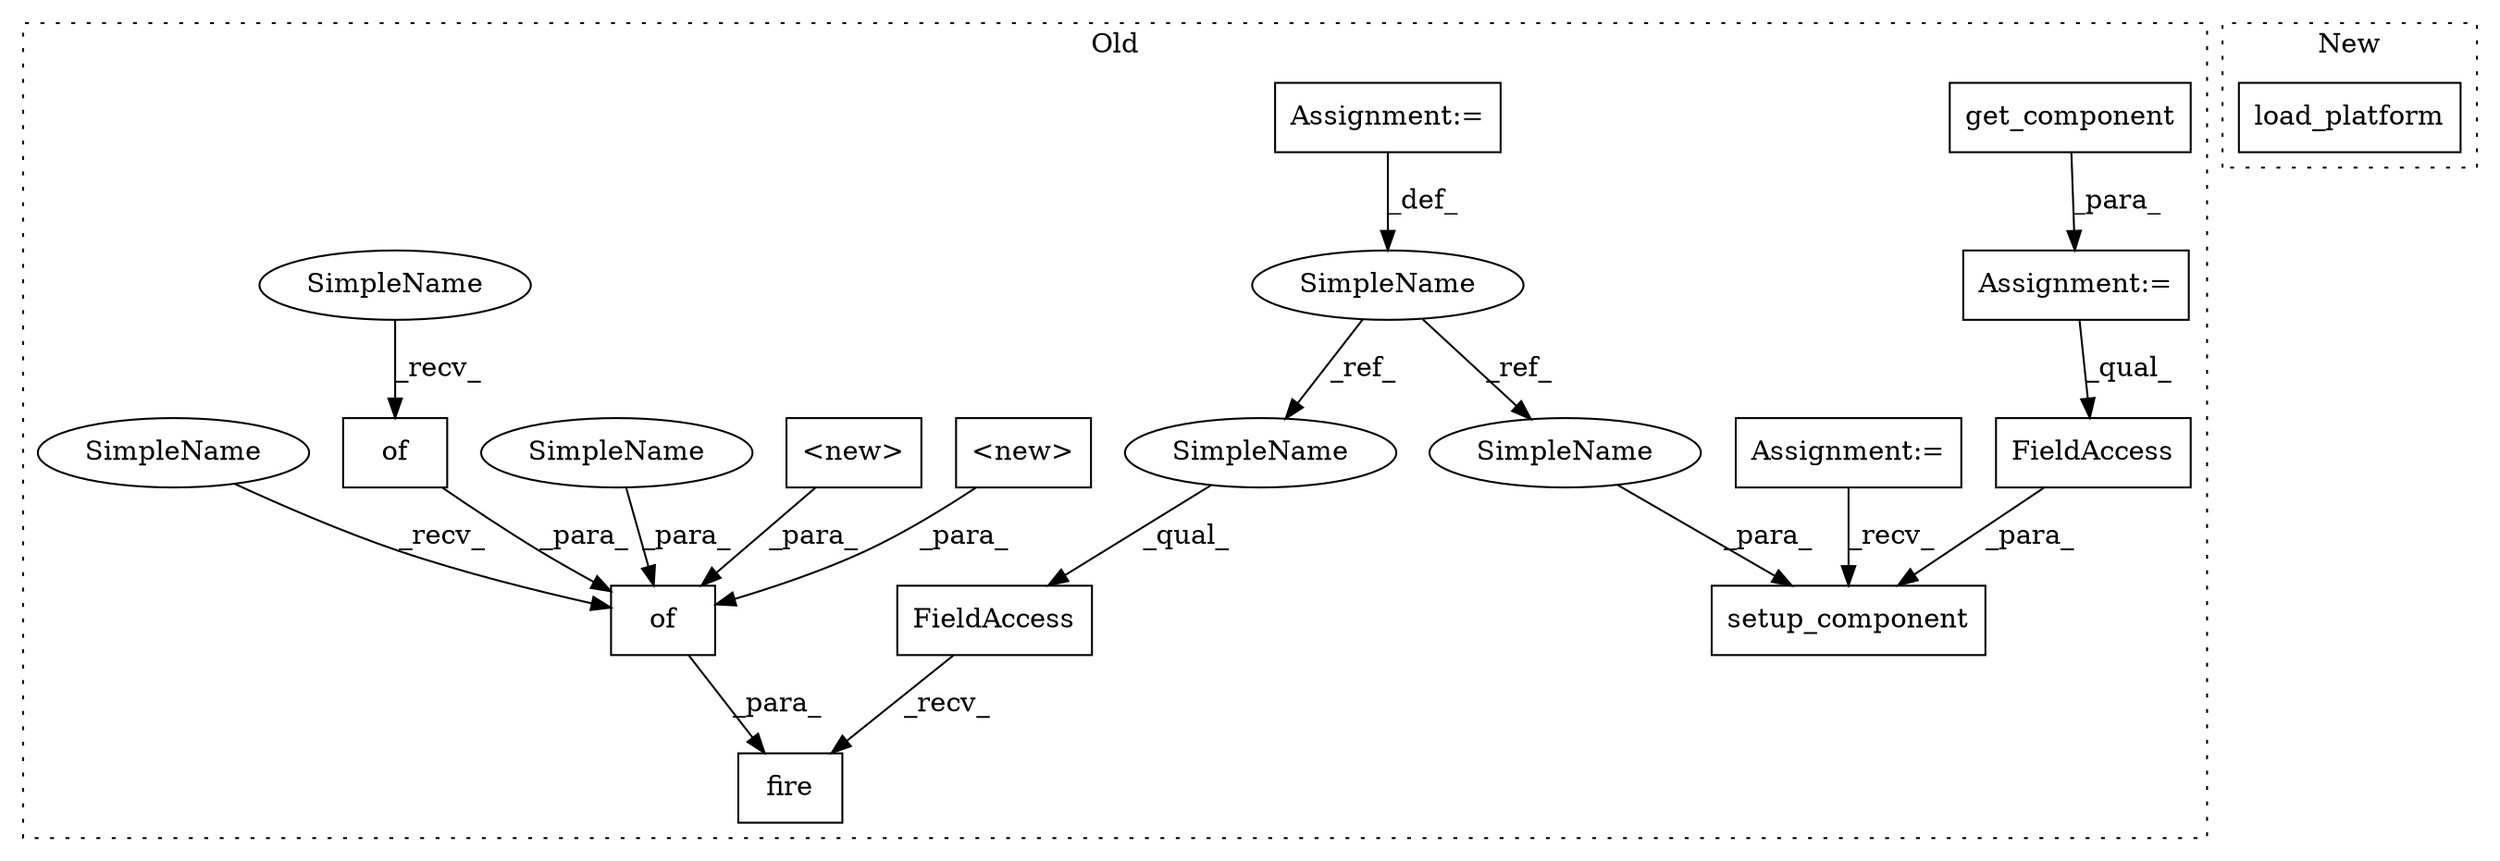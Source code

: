 digraph G {
subgraph cluster0 {
1 [label="fire" a="32" s="2162,2265" l="5,1" shape="box"];
3 [label="FieldAccess" a="22" s="2153" l="8" shape="box"];
4 [label="of" a="32" s="2197,2264" l="3,1" shape="box"];
5 [label="<new>" a="14" s="2200" l="18" shape="box"];
6 [label="of" a="32" s="2260" l="4" shape="box"];
7 [label="<new>" a="14" s="2234" l="21" shape="box"];
8 [label="setup_component" a="32" s="2098,2142" l="16,1" shape="box"];
9 [label="FieldAccess" a="22" s="2119" l="16" shape="box"];
10 [label="get_component" a="32" s="2049,2077" l="14,1" shape="box"];
11 [label="Assignment:=" a="7" s="2048" l="1" shape="box"];
12 [label="SimpleName" a="42" s="961" l="4" shape="ellipse"];
13 [label="Assignment:=" a="7" s="998" l="9" shape="box"];
14 [label="Assignment:=" a="7" s="961" l="4" shape="box"];
15 [label="SimpleName" a="42" s="2256" l="3" shape="ellipse"];
16 [label="SimpleName" a="42" s="2193" l="3" shape="ellipse"];
17 [label="SimpleName" a="42" s="2219" l="14" shape="ellipse"];
18 [label="SimpleName" a="42" s="2153" l="4" shape="ellipse"];
19 [label="SimpleName" a="42" s="2114" l="4" shape="ellipse"];
label = "Old";
style="dotted";
}
subgraph cluster1 {
2 [label="load_platform" a="32" s="1370,1422" l="14,1" shape="box"];
label = "New";
style="dotted";
}
3 -> 1 [label="_recv_"];
4 -> 1 [label="_para_"];
5 -> 4 [label="_para_"];
6 -> 4 [label="_para_"];
7 -> 4 [label="_para_"];
9 -> 8 [label="_para_"];
10 -> 11 [label="_para_"];
11 -> 9 [label="_qual_"];
12 -> 18 [label="_ref_"];
12 -> 19 [label="_ref_"];
13 -> 8 [label="_recv_"];
14 -> 12 [label="_def_"];
15 -> 6 [label="_recv_"];
16 -> 4 [label="_recv_"];
17 -> 4 [label="_para_"];
18 -> 3 [label="_qual_"];
19 -> 8 [label="_para_"];
}